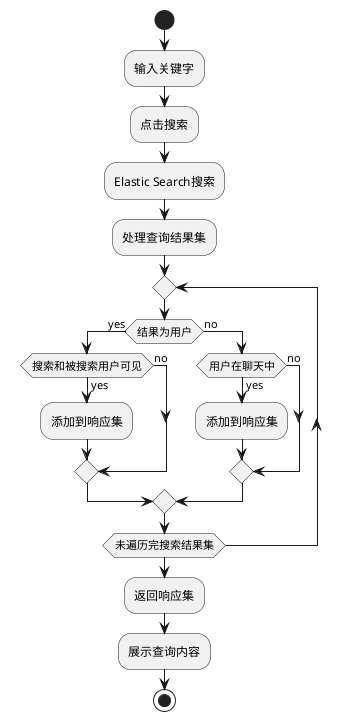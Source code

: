 @startuml
start
:输入关键字;
:点击搜索;
:Elastic Search搜索;
:处理查询结果集;
repeat
    if (结果为用户) then (yes)
        if (搜索和被搜索用户可见) then (yes)
            :添加到响应集;
        else (no)
        endif
    else (no)
        if (用户在聊天中) then (yes)
            :添加到响应集;
        else (no)
        endif
    endif
repeat while (未遍历完搜索结果集)
:返回响应集;
:展示查询内容;
stop
@enduml
